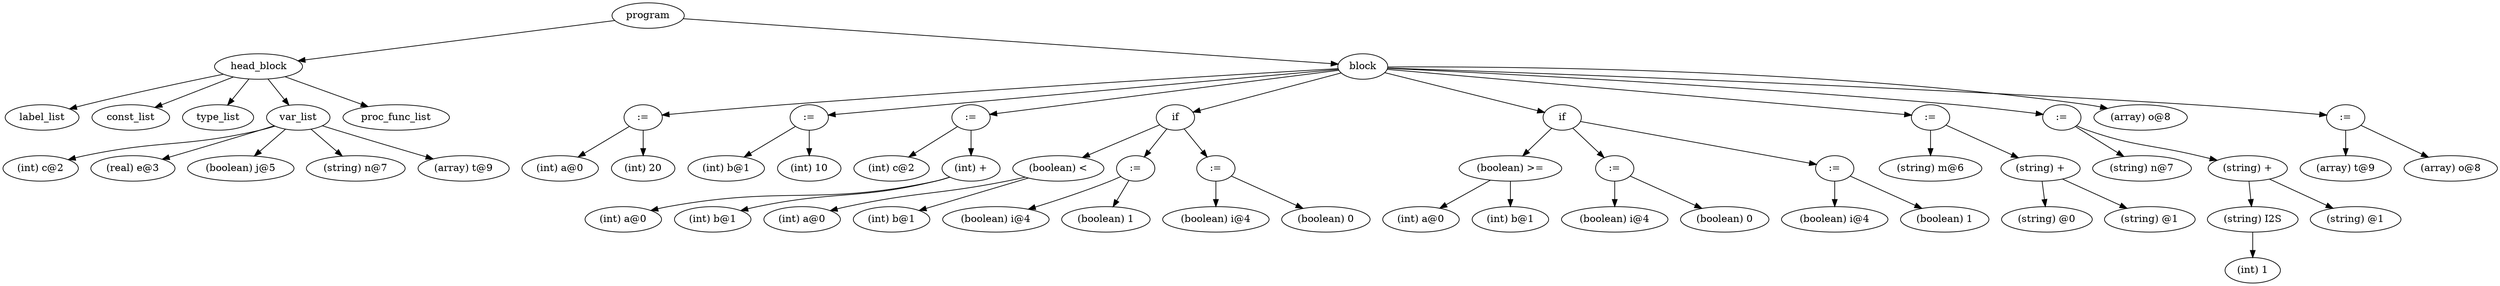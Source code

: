 digraph {
graph [ordering="out"];
node0[label="program"];
node1[label="head_block"];
node2[label="label_list"];
node1 -> node2;
node3[label="const_list"];
node1 -> node3;
node4[label="type_list"];
node1 -> node4;
node5[label="var_list"];
node6[label="(int) c@2"];
node5 -> node6;
node7[label="(real) e@3"];
node5 -> node7;
node8[label="(boolean) j@5"];
node5 -> node8;
node9[label="(string) n@7"];
node5 -> node9;
node10[label="(array) t@9"];
node5 -> node10;
node1 -> node5;
node11[label="proc_func_list"];
node1 -> node11;
node0 -> node1;
node12[label="block"];
node13[label=":="];
node14[label="(int) a@0"];
node13 -> node14;
node15[label="(int) 20"];
node13 -> node15;
node12 -> node13;
node16[label=":="];
node17[label="(int) b@1"];
node16 -> node17;
node18[label="(int) 10"];
node16 -> node18;
node12 -> node16;
node19[label=":="];
node20[label="(int) c@2"];
node19 -> node20;
node21[label="(int) +"];
node22[label="(int) a@0"];
node21 -> node22;
node23[label="(int) b@1"];
node21 -> node23;
node19 -> node21;
node12 -> node19;
node24[label="if"];
node25[label="(boolean) <"];
node26[label="(int) a@0"];
node25 -> node26;
node27[label="(int) b@1"];
node25 -> node27;
node24 -> node25;
node28[label=":="];
node29[label="(boolean) i@4"];
node28 -> node29;
node30[label="(boolean) 1"];
node28 -> node30;
node24 -> node28;
node31[label=":="];
node32[label="(boolean) i@4"];
node31 -> node32;
node33[label="(boolean) 0"];
node31 -> node33;
node24 -> node31;
node12 -> node24;
node34[label="if"];
node35[label="(boolean) >="];
node36[label="(int) a@0"];
node35 -> node36;
node37[label="(int) b@1"];
node35 -> node37;
node34 -> node35;
node38[label=":="];
node39[label="(boolean) i@4"];
node38 -> node39;
node40[label="(boolean) 0"];
node38 -> node40;
node34 -> node38;
node41[label=":="];
node42[label="(boolean) i@4"];
node41 -> node42;
node43[label="(boolean) 1"];
node41 -> node43;
node34 -> node41;
node12 -> node34;
node44[label=":="];
node45[label="(string) m@6"];
node44 -> node45;
node46[label="(string) +"];
node47[label="(string) @0"];
node46 -> node47;
node48[label="(string) @1"];
node46 -> node48;
node44 -> node46;
node12 -> node44;
node49[label=":="];
node50[label="(string) n@7"];
node49 -> node50;
node51[label="(string) +"];
node52[label="(string) I2S"];
node53[label="(int) 1"];
node52 -> node53;
node51 -> node52;
node54[label="(string) @1"];
node51 -> node54;
node49 -> node51;
node12 -> node49;
node55[label="(array) o@8"];
node12 -> node55;
node56[label=":="];
node57[label="(array) t@9"];
node56 -> node57;
node58[label="(array) o@8"];
node56 -> node58;
node12 -> node56;
node0 -> node12;
}

